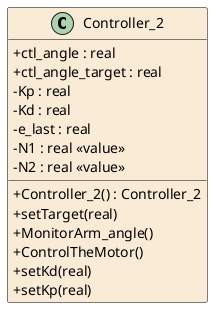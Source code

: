 @startuml Controller_2

hide empty members
skinparam Shadowing false
skinparam classAttributeIconSize 0
skinparam ClassBorderThickness 0.5
skinparam groupInheritance 5
skinparam class {
	BackgroundColor AntiqueWhite
	ArrowColor Black
	BorderColor Black
}
skinparam defaultTextAlignment center

class Controller_2
{
	+ctl_angle : real
	+ctl_angle_target : real
	-Kp : real
	-Kd : real
	-e_last : real
	-N1 : real <<value>>
	-N2 : real <<value>>
	+Controller_2() : Controller_2
	+setTarget(real)
	+MonitorArm_angle()
	+ControlTheMotor()
	+setKd(real)
	+setKp(real)
}


@enduml